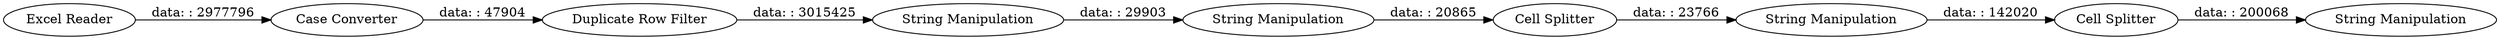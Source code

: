 digraph {
	"474489631748292897_8" [label="Cell Splitter"]
	"474489631748292897_4" [label="Case Converter"]
	"474489631748292897_5" [label="String Manipulation"]
	"474489631748292897_7" [label="String Manipulation"]
	"474489631748292897_6" [label="Cell Splitter"]
	"474489631748292897_3" [label="String Manipulation"]
	"474489631748292897_2" [label="Duplicate Row Filter"]
	"474489631748292897_1" [label="Excel Reader"]
	"474489631748292897_9" [label="String Manipulation"]
	"474489631748292897_4" -> "474489631748292897_2" [label="data: : 47904"]
	"474489631748292897_6" -> "474489631748292897_7" [label="data: : 23766"]
	"474489631748292897_5" -> "474489631748292897_6" [label="data: : 20865"]
	"474489631748292897_8" -> "474489631748292897_9" [label="data: : 200068"]
	"474489631748292897_1" -> "474489631748292897_4" [label="data: : 2977796"]
	"474489631748292897_2" -> "474489631748292897_3" [label="data: : 3015425"]
	"474489631748292897_7" -> "474489631748292897_8" [label="data: : 142020"]
	"474489631748292897_3" -> "474489631748292897_5" [label="data: : 29903"]
	rankdir=LR
}
